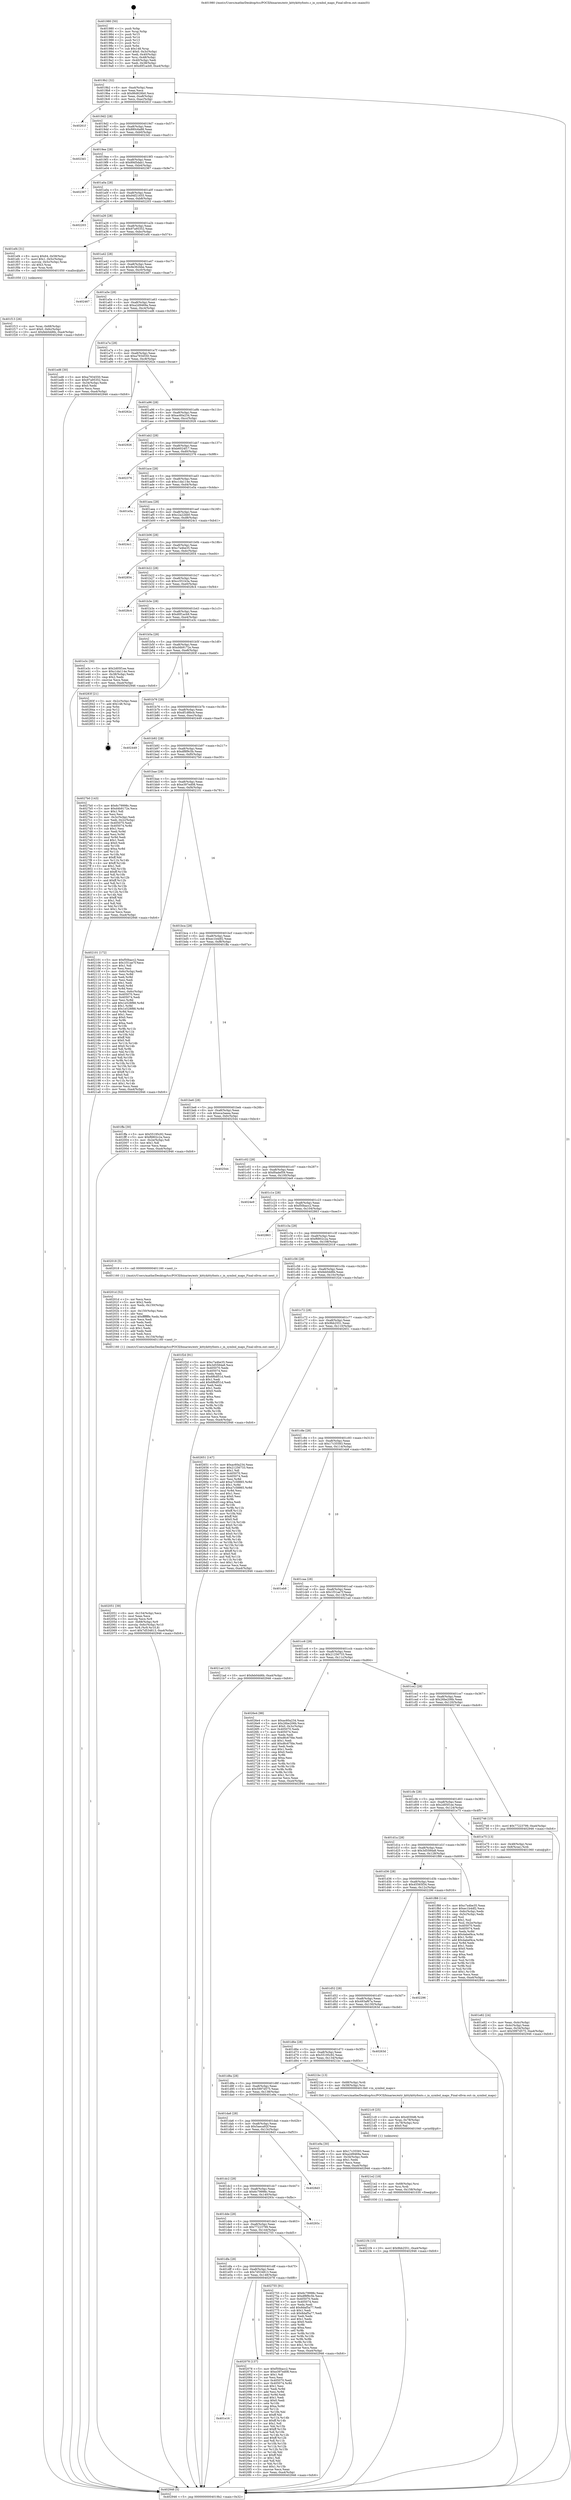 digraph "0x401980" {
  label = "0x401980 (/mnt/c/Users/mathe/Desktop/tcc/POCII/binaries/extr_kittykittyfonts.c_in_symbol_maps_Final-ollvm.out::main(0))"
  labelloc = "t"
  node[shape=record]

  Entry [label="",width=0.3,height=0.3,shape=circle,fillcolor=black,style=filled]
  "0x4019b2" [label="{
     0x4019b2 [32]\l
     | [instrs]\l
     &nbsp;&nbsp;0x4019b2 \<+6\>: mov -0xa4(%rbp),%eax\l
     &nbsp;&nbsp;0x4019b8 \<+2\>: mov %eax,%ecx\l
     &nbsp;&nbsp;0x4019ba \<+6\>: sub $0x86d626b0,%ecx\l
     &nbsp;&nbsp;0x4019c0 \<+6\>: mov %eax,-0xa8(%rbp)\l
     &nbsp;&nbsp;0x4019c6 \<+6\>: mov %ecx,-0xac(%rbp)\l
     &nbsp;&nbsp;0x4019cc \<+6\>: je 000000000040261f \<main+0xc9f\>\l
  }"]
  "0x40261f" [label="{
     0x40261f\l
  }", style=dashed]
  "0x4019d2" [label="{
     0x4019d2 [28]\l
     | [instrs]\l
     &nbsp;&nbsp;0x4019d2 \<+5\>: jmp 00000000004019d7 \<main+0x57\>\l
     &nbsp;&nbsp;0x4019d7 \<+6\>: mov -0xa8(%rbp),%eax\l
     &nbsp;&nbsp;0x4019dd \<+5\>: sub $0x880c6a88,%eax\l
     &nbsp;&nbsp;0x4019e2 \<+6\>: mov %eax,-0xb0(%rbp)\l
     &nbsp;&nbsp;0x4019e8 \<+6\>: je 00000000004023d1 \<main+0xa51\>\l
  }"]
  Exit [label="",width=0.3,height=0.3,shape=circle,fillcolor=black,style=filled,peripheries=2]
  "0x4023d1" [label="{
     0x4023d1\l
  }", style=dashed]
  "0x4019ee" [label="{
     0x4019ee [28]\l
     | [instrs]\l
     &nbsp;&nbsp;0x4019ee \<+5\>: jmp 00000000004019f3 \<main+0x73\>\l
     &nbsp;&nbsp;0x4019f3 \<+6\>: mov -0xa8(%rbp),%eax\l
     &nbsp;&nbsp;0x4019f9 \<+5\>: sub $0x89d5dab1,%eax\l
     &nbsp;&nbsp;0x4019fe \<+6\>: mov %eax,-0xb4(%rbp)\l
     &nbsp;&nbsp;0x401a04 \<+6\>: je 0000000000402367 \<main+0x9e7\>\l
  }"]
  "0x4021f4" [label="{
     0x4021f4 [15]\l
     | [instrs]\l
     &nbsp;&nbsp;0x4021f4 \<+10\>: movl $0x9bb2551,-0xa4(%rbp)\l
     &nbsp;&nbsp;0x4021fe \<+5\>: jmp 0000000000402946 \<main+0xfc6\>\l
  }"]
  "0x402367" [label="{
     0x402367\l
  }", style=dashed]
  "0x401a0a" [label="{
     0x401a0a [28]\l
     | [instrs]\l
     &nbsp;&nbsp;0x401a0a \<+5\>: jmp 0000000000401a0f \<main+0x8f\>\l
     &nbsp;&nbsp;0x401a0f \<+6\>: mov -0xa8(%rbp),%eax\l
     &nbsp;&nbsp;0x401a15 \<+5\>: sub $0x94f21655,%eax\l
     &nbsp;&nbsp;0x401a1a \<+6\>: mov %eax,-0xb8(%rbp)\l
     &nbsp;&nbsp;0x401a20 \<+6\>: je 0000000000402203 \<main+0x883\>\l
  }"]
  "0x4021e2" [label="{
     0x4021e2 [18]\l
     | [instrs]\l
     &nbsp;&nbsp;0x4021e2 \<+4\>: mov -0x68(%rbp),%rsi\l
     &nbsp;&nbsp;0x4021e6 \<+3\>: mov %rsi,%rdi\l
     &nbsp;&nbsp;0x4021e9 \<+6\>: mov %eax,-0x158(%rbp)\l
     &nbsp;&nbsp;0x4021ef \<+5\>: call 0000000000401030 \<free@plt\>\l
     | [calls]\l
     &nbsp;&nbsp;0x401030 \{1\} (unknown)\l
  }"]
  "0x402203" [label="{
     0x402203\l
  }", style=dashed]
  "0x401a26" [label="{
     0x401a26 [28]\l
     | [instrs]\l
     &nbsp;&nbsp;0x401a26 \<+5\>: jmp 0000000000401a2b \<main+0xab\>\l
     &nbsp;&nbsp;0x401a2b \<+6\>: mov -0xa8(%rbp),%eax\l
     &nbsp;&nbsp;0x401a31 \<+5\>: sub $0x97a95352,%eax\l
     &nbsp;&nbsp;0x401a36 \<+6\>: mov %eax,-0xbc(%rbp)\l
     &nbsp;&nbsp;0x401a3c \<+6\>: je 0000000000401ef4 \<main+0x574\>\l
  }"]
  "0x4021c9" [label="{
     0x4021c9 [25]\l
     | [instrs]\l
     &nbsp;&nbsp;0x4021c9 \<+10\>: movabs $0x4030d6,%rdi\l
     &nbsp;&nbsp;0x4021d3 \<+4\>: mov %rax,-0x78(%rbp)\l
     &nbsp;&nbsp;0x4021d7 \<+4\>: mov -0x78(%rbp),%rsi\l
     &nbsp;&nbsp;0x4021db \<+2\>: mov $0x0,%al\l
     &nbsp;&nbsp;0x4021dd \<+5\>: call 0000000000401040 \<printf@plt\>\l
     | [calls]\l
     &nbsp;&nbsp;0x401040 \{1\} (unknown)\l
  }"]
  "0x401ef4" [label="{
     0x401ef4 [31]\l
     | [instrs]\l
     &nbsp;&nbsp;0x401ef4 \<+8\>: movq $0x64,-0x58(%rbp)\l
     &nbsp;&nbsp;0x401efc \<+7\>: movl $0x1,-0x5c(%rbp)\l
     &nbsp;&nbsp;0x401f03 \<+4\>: movslq -0x5c(%rbp),%rax\l
     &nbsp;&nbsp;0x401f07 \<+4\>: shl $0x3,%rax\l
     &nbsp;&nbsp;0x401f0b \<+3\>: mov %rax,%rdi\l
     &nbsp;&nbsp;0x401f0e \<+5\>: call 0000000000401050 \<malloc@plt\>\l
     | [calls]\l
     &nbsp;&nbsp;0x401050 \{1\} (unknown)\l
  }"]
  "0x401a42" [label="{
     0x401a42 [28]\l
     | [instrs]\l
     &nbsp;&nbsp;0x401a42 \<+5\>: jmp 0000000000401a47 \<main+0xc7\>\l
     &nbsp;&nbsp;0x401a47 \<+6\>: mov -0xa8(%rbp),%eax\l
     &nbsp;&nbsp;0x401a4d \<+5\>: sub $0x9e362bbe,%eax\l
     &nbsp;&nbsp;0x401a52 \<+6\>: mov %eax,-0xc0(%rbp)\l
     &nbsp;&nbsp;0x401a58 \<+6\>: je 0000000000402467 \<main+0xae7\>\l
  }"]
  "0x401e16" [label="{
     0x401e16\l
  }", style=dashed]
  "0x402467" [label="{
     0x402467\l
  }", style=dashed]
  "0x401a5e" [label="{
     0x401a5e [28]\l
     | [instrs]\l
     &nbsp;&nbsp;0x401a5e \<+5\>: jmp 0000000000401a63 \<main+0xe3\>\l
     &nbsp;&nbsp;0x401a63 \<+6\>: mov -0xa8(%rbp),%eax\l
     &nbsp;&nbsp;0x401a69 \<+5\>: sub $0xa2d9469a,%eax\l
     &nbsp;&nbsp;0x401a6e \<+6\>: mov %eax,-0xc4(%rbp)\l
     &nbsp;&nbsp;0x401a74 \<+6\>: je 0000000000401ed6 \<main+0x556\>\l
  }"]
  "0x402078" [label="{
     0x402078 [137]\l
     | [instrs]\l
     &nbsp;&nbsp;0x402078 \<+5\>: mov $0xf50bacc2,%eax\l
     &nbsp;&nbsp;0x40207d \<+5\>: mov $0xe397ed08,%ecx\l
     &nbsp;&nbsp;0x402082 \<+2\>: mov $0x1,%dl\l
     &nbsp;&nbsp;0x402084 \<+2\>: xor %esi,%esi\l
     &nbsp;&nbsp;0x402086 \<+7\>: mov 0x405070,%edi\l
     &nbsp;&nbsp;0x40208d \<+8\>: mov 0x405074,%r8d\l
     &nbsp;&nbsp;0x402095 \<+3\>: sub $0x1,%esi\l
     &nbsp;&nbsp;0x402098 \<+3\>: mov %edi,%r9d\l
     &nbsp;&nbsp;0x40209b \<+3\>: add %esi,%r9d\l
     &nbsp;&nbsp;0x40209e \<+4\>: imul %r9d,%edi\l
     &nbsp;&nbsp;0x4020a2 \<+3\>: and $0x1,%edi\l
     &nbsp;&nbsp;0x4020a5 \<+3\>: cmp $0x0,%edi\l
     &nbsp;&nbsp;0x4020a8 \<+4\>: sete %r10b\l
     &nbsp;&nbsp;0x4020ac \<+4\>: cmp $0xa,%r8d\l
     &nbsp;&nbsp;0x4020b0 \<+4\>: setl %r11b\l
     &nbsp;&nbsp;0x4020b4 \<+3\>: mov %r10b,%bl\l
     &nbsp;&nbsp;0x4020b7 \<+3\>: xor $0xff,%bl\l
     &nbsp;&nbsp;0x4020ba \<+3\>: mov %r11b,%r14b\l
     &nbsp;&nbsp;0x4020bd \<+4\>: xor $0xff,%r14b\l
     &nbsp;&nbsp;0x4020c1 \<+3\>: xor $0x1,%dl\l
     &nbsp;&nbsp;0x4020c4 \<+3\>: mov %bl,%r15b\l
     &nbsp;&nbsp;0x4020c7 \<+4\>: and $0xff,%r15b\l
     &nbsp;&nbsp;0x4020cb \<+3\>: and %dl,%r10b\l
     &nbsp;&nbsp;0x4020ce \<+3\>: mov %r14b,%r12b\l
     &nbsp;&nbsp;0x4020d1 \<+4\>: and $0xff,%r12b\l
     &nbsp;&nbsp;0x4020d5 \<+3\>: and %dl,%r11b\l
     &nbsp;&nbsp;0x4020d8 \<+3\>: or %r10b,%r15b\l
     &nbsp;&nbsp;0x4020db \<+3\>: or %r11b,%r12b\l
     &nbsp;&nbsp;0x4020de \<+3\>: xor %r12b,%r15b\l
     &nbsp;&nbsp;0x4020e1 \<+3\>: or %r14b,%bl\l
     &nbsp;&nbsp;0x4020e4 \<+3\>: xor $0xff,%bl\l
     &nbsp;&nbsp;0x4020e7 \<+3\>: or $0x1,%dl\l
     &nbsp;&nbsp;0x4020ea \<+2\>: and %dl,%bl\l
     &nbsp;&nbsp;0x4020ec \<+3\>: or %bl,%r15b\l
     &nbsp;&nbsp;0x4020ef \<+4\>: test $0x1,%r15b\l
     &nbsp;&nbsp;0x4020f3 \<+3\>: cmovne %ecx,%eax\l
     &nbsp;&nbsp;0x4020f6 \<+6\>: mov %eax,-0xa4(%rbp)\l
     &nbsp;&nbsp;0x4020fc \<+5\>: jmp 0000000000402946 \<main+0xfc6\>\l
  }"]
  "0x401ed6" [label="{
     0x401ed6 [30]\l
     | [instrs]\l
     &nbsp;&nbsp;0x401ed6 \<+5\>: mov $0xa7934550,%eax\l
     &nbsp;&nbsp;0x401edb \<+5\>: mov $0x97a95352,%ecx\l
     &nbsp;&nbsp;0x401ee0 \<+3\>: mov -0x34(%rbp),%edx\l
     &nbsp;&nbsp;0x401ee3 \<+3\>: cmp $0x0,%edx\l
     &nbsp;&nbsp;0x401ee6 \<+3\>: cmove %ecx,%eax\l
     &nbsp;&nbsp;0x401ee9 \<+6\>: mov %eax,-0xa4(%rbp)\l
     &nbsp;&nbsp;0x401eef \<+5\>: jmp 0000000000402946 \<main+0xfc6\>\l
  }"]
  "0x401a7a" [label="{
     0x401a7a [28]\l
     | [instrs]\l
     &nbsp;&nbsp;0x401a7a \<+5\>: jmp 0000000000401a7f \<main+0xff\>\l
     &nbsp;&nbsp;0x401a7f \<+6\>: mov -0xa8(%rbp),%eax\l
     &nbsp;&nbsp;0x401a85 \<+5\>: sub $0xa7934550,%eax\l
     &nbsp;&nbsp;0x401a8a \<+6\>: mov %eax,-0xc8(%rbp)\l
     &nbsp;&nbsp;0x401a90 \<+6\>: je 000000000040262e \<main+0xcae\>\l
  }"]
  "0x401dfa" [label="{
     0x401dfa [28]\l
     | [instrs]\l
     &nbsp;&nbsp;0x401dfa \<+5\>: jmp 0000000000401dff \<main+0x47f\>\l
     &nbsp;&nbsp;0x401dff \<+6\>: mov -0xa8(%rbp),%eax\l
     &nbsp;&nbsp;0x401e05 \<+5\>: sub $0x7d534813,%eax\l
     &nbsp;&nbsp;0x401e0a \<+6\>: mov %eax,-0x148(%rbp)\l
     &nbsp;&nbsp;0x401e10 \<+6\>: je 0000000000402078 \<main+0x6f8\>\l
  }"]
  "0x40262e" [label="{
     0x40262e\l
  }", style=dashed]
  "0x401a96" [label="{
     0x401a96 [28]\l
     | [instrs]\l
     &nbsp;&nbsp;0x401a96 \<+5\>: jmp 0000000000401a9b \<main+0x11b\>\l
     &nbsp;&nbsp;0x401a9b \<+6\>: mov -0xa8(%rbp),%eax\l
     &nbsp;&nbsp;0x401aa1 \<+5\>: sub $0xac60a234,%eax\l
     &nbsp;&nbsp;0x401aa6 \<+6\>: mov %eax,-0xcc(%rbp)\l
     &nbsp;&nbsp;0x401aac \<+6\>: je 0000000000402926 \<main+0xfa6\>\l
  }"]
  "0x402755" [label="{
     0x402755 [91]\l
     | [instrs]\l
     &nbsp;&nbsp;0x402755 \<+5\>: mov $0x6c79998c,%eax\l
     &nbsp;&nbsp;0x40275a \<+5\>: mov $0xdf8f9c5b,%ecx\l
     &nbsp;&nbsp;0x40275f \<+7\>: mov 0x405070,%edx\l
     &nbsp;&nbsp;0x402766 \<+7\>: mov 0x405074,%esi\l
     &nbsp;&nbsp;0x40276d \<+2\>: mov %edx,%edi\l
     &nbsp;&nbsp;0x40276f \<+6\>: add $0x8daf5a77,%edi\l
     &nbsp;&nbsp;0x402775 \<+3\>: sub $0x1,%edi\l
     &nbsp;&nbsp;0x402778 \<+6\>: sub $0x8daf5a77,%edi\l
     &nbsp;&nbsp;0x40277e \<+3\>: imul %edi,%edx\l
     &nbsp;&nbsp;0x402781 \<+3\>: and $0x1,%edx\l
     &nbsp;&nbsp;0x402784 \<+3\>: cmp $0x0,%edx\l
     &nbsp;&nbsp;0x402787 \<+4\>: sete %r8b\l
     &nbsp;&nbsp;0x40278b \<+3\>: cmp $0xa,%esi\l
     &nbsp;&nbsp;0x40278e \<+4\>: setl %r9b\l
     &nbsp;&nbsp;0x402792 \<+3\>: mov %r8b,%r10b\l
     &nbsp;&nbsp;0x402795 \<+3\>: and %r9b,%r10b\l
     &nbsp;&nbsp;0x402798 \<+3\>: xor %r9b,%r8b\l
     &nbsp;&nbsp;0x40279b \<+3\>: or %r8b,%r10b\l
     &nbsp;&nbsp;0x40279e \<+4\>: test $0x1,%r10b\l
     &nbsp;&nbsp;0x4027a2 \<+3\>: cmovne %ecx,%eax\l
     &nbsp;&nbsp;0x4027a5 \<+6\>: mov %eax,-0xa4(%rbp)\l
     &nbsp;&nbsp;0x4027ab \<+5\>: jmp 0000000000402946 \<main+0xfc6\>\l
  }"]
  "0x402926" [label="{
     0x402926\l
  }", style=dashed]
  "0x401ab2" [label="{
     0x401ab2 [28]\l
     | [instrs]\l
     &nbsp;&nbsp;0x401ab2 \<+5\>: jmp 0000000000401ab7 \<main+0x137\>\l
     &nbsp;&nbsp;0x401ab7 \<+6\>: mov -0xa8(%rbp),%eax\l
     &nbsp;&nbsp;0x401abd \<+5\>: sub $0xb6024f17,%eax\l
     &nbsp;&nbsp;0x401ac2 \<+6\>: mov %eax,-0xd0(%rbp)\l
     &nbsp;&nbsp;0x401ac8 \<+6\>: je 0000000000402376 \<main+0x9f6\>\l
  }"]
  "0x401dde" [label="{
     0x401dde [28]\l
     | [instrs]\l
     &nbsp;&nbsp;0x401dde \<+5\>: jmp 0000000000401de3 \<main+0x463\>\l
     &nbsp;&nbsp;0x401de3 \<+6\>: mov -0xa8(%rbp),%eax\l
     &nbsp;&nbsp;0x401de9 \<+5\>: sub $0x77223799,%eax\l
     &nbsp;&nbsp;0x401dee \<+6\>: mov %eax,-0x144(%rbp)\l
     &nbsp;&nbsp;0x401df4 \<+6\>: je 0000000000402755 \<main+0xdd5\>\l
  }"]
  "0x402376" [label="{
     0x402376\l
  }", style=dashed]
  "0x401ace" [label="{
     0x401ace [28]\l
     | [instrs]\l
     &nbsp;&nbsp;0x401ace \<+5\>: jmp 0000000000401ad3 \<main+0x153\>\l
     &nbsp;&nbsp;0x401ad3 \<+6\>: mov -0xa8(%rbp),%eax\l
     &nbsp;&nbsp;0x401ad9 \<+5\>: sub $0xc1da114e,%eax\l
     &nbsp;&nbsp;0x401ade \<+6\>: mov %eax,-0xd4(%rbp)\l
     &nbsp;&nbsp;0x401ae4 \<+6\>: je 0000000000401e5a \<main+0x4da\>\l
  }"]
  "0x40293c" [label="{
     0x40293c\l
  }", style=dashed]
  "0x401e5a" [label="{
     0x401e5a\l
  }", style=dashed]
  "0x401aea" [label="{
     0x401aea [28]\l
     | [instrs]\l
     &nbsp;&nbsp;0x401aea \<+5\>: jmp 0000000000401aef \<main+0x16f\>\l
     &nbsp;&nbsp;0x401aef \<+6\>: mov -0xa8(%rbp),%eax\l
     &nbsp;&nbsp;0x401af5 \<+5\>: sub $0xc2a22bb0,%eax\l
     &nbsp;&nbsp;0x401afa \<+6\>: mov %eax,-0xd8(%rbp)\l
     &nbsp;&nbsp;0x401b00 \<+6\>: je 00000000004024c1 \<main+0xb41\>\l
  }"]
  "0x401dc2" [label="{
     0x401dc2 [28]\l
     | [instrs]\l
     &nbsp;&nbsp;0x401dc2 \<+5\>: jmp 0000000000401dc7 \<main+0x447\>\l
     &nbsp;&nbsp;0x401dc7 \<+6\>: mov -0xa8(%rbp),%eax\l
     &nbsp;&nbsp;0x401dcd \<+5\>: sub $0x6c79998c,%eax\l
     &nbsp;&nbsp;0x401dd2 \<+6\>: mov %eax,-0x140(%rbp)\l
     &nbsp;&nbsp;0x401dd8 \<+6\>: je 000000000040293c \<main+0xfbc\>\l
  }"]
  "0x4024c1" [label="{
     0x4024c1\l
  }", style=dashed]
  "0x401b06" [label="{
     0x401b06 [28]\l
     | [instrs]\l
     &nbsp;&nbsp;0x401b06 \<+5\>: jmp 0000000000401b0b \<main+0x18b\>\l
     &nbsp;&nbsp;0x401b0b \<+6\>: mov -0xa8(%rbp),%eax\l
     &nbsp;&nbsp;0x401b11 \<+5\>: sub $0xc7a4be35,%eax\l
     &nbsp;&nbsp;0x401b16 \<+6\>: mov %eax,-0xdc(%rbp)\l
     &nbsp;&nbsp;0x401b1c \<+6\>: je 0000000000402854 \<main+0xed4\>\l
  }"]
  "0x4028d3" [label="{
     0x4028d3\l
  }", style=dashed]
  "0x402854" [label="{
     0x402854\l
  }", style=dashed]
  "0x401b22" [label="{
     0x401b22 [28]\l
     | [instrs]\l
     &nbsp;&nbsp;0x401b22 \<+5\>: jmp 0000000000401b27 \<main+0x1a7\>\l
     &nbsp;&nbsp;0x401b27 \<+6\>: mov -0xa8(%rbp),%eax\l
     &nbsp;&nbsp;0x401b2d \<+5\>: sub $0xcc551b3a,%eax\l
     &nbsp;&nbsp;0x401b32 \<+6\>: mov %eax,-0xe0(%rbp)\l
     &nbsp;&nbsp;0x401b38 \<+6\>: je 00000000004028c4 \<main+0xf44\>\l
  }"]
  "0x402051" [label="{
     0x402051 [39]\l
     | [instrs]\l
     &nbsp;&nbsp;0x402051 \<+6\>: mov -0x154(%rbp),%ecx\l
     &nbsp;&nbsp;0x402057 \<+3\>: imul %eax,%ecx\l
     &nbsp;&nbsp;0x40205a \<+3\>: movslq %ecx,%r8\l
     &nbsp;&nbsp;0x40205d \<+4\>: mov -0x68(%rbp),%r9\l
     &nbsp;&nbsp;0x402061 \<+4\>: movslq -0x6c(%rbp),%r10\l
     &nbsp;&nbsp;0x402065 \<+4\>: mov %r8,(%r9,%r10,8)\l
     &nbsp;&nbsp;0x402069 \<+10\>: movl $0x7d534813,-0xa4(%rbp)\l
     &nbsp;&nbsp;0x402073 \<+5\>: jmp 0000000000402946 \<main+0xfc6\>\l
  }"]
  "0x4028c4" [label="{
     0x4028c4\l
  }", style=dashed]
  "0x401b3e" [label="{
     0x401b3e [28]\l
     | [instrs]\l
     &nbsp;&nbsp;0x401b3e \<+5\>: jmp 0000000000401b43 \<main+0x1c3\>\l
     &nbsp;&nbsp;0x401b43 \<+6\>: mov -0xa8(%rbp),%eax\l
     &nbsp;&nbsp;0x401b49 \<+5\>: sub $0xd0f1acb9,%eax\l
     &nbsp;&nbsp;0x401b4e \<+6\>: mov %eax,-0xe4(%rbp)\l
     &nbsp;&nbsp;0x401b54 \<+6\>: je 0000000000401e3c \<main+0x4bc\>\l
  }"]
  "0x40201d" [label="{
     0x40201d [52]\l
     | [instrs]\l
     &nbsp;&nbsp;0x40201d \<+2\>: xor %ecx,%ecx\l
     &nbsp;&nbsp;0x40201f \<+5\>: mov $0x2,%edx\l
     &nbsp;&nbsp;0x402024 \<+6\>: mov %edx,-0x150(%rbp)\l
     &nbsp;&nbsp;0x40202a \<+1\>: cltd\l
     &nbsp;&nbsp;0x40202b \<+6\>: mov -0x150(%rbp),%esi\l
     &nbsp;&nbsp;0x402031 \<+2\>: idiv %esi\l
     &nbsp;&nbsp;0x402033 \<+6\>: imul $0xfffffffe,%edx,%edx\l
     &nbsp;&nbsp;0x402039 \<+2\>: mov %ecx,%edi\l
     &nbsp;&nbsp;0x40203b \<+2\>: sub %edx,%edi\l
     &nbsp;&nbsp;0x40203d \<+2\>: mov %ecx,%edx\l
     &nbsp;&nbsp;0x40203f \<+3\>: sub $0x1,%edx\l
     &nbsp;&nbsp;0x402042 \<+2\>: add %edx,%edi\l
     &nbsp;&nbsp;0x402044 \<+2\>: sub %edi,%ecx\l
     &nbsp;&nbsp;0x402046 \<+6\>: mov %ecx,-0x154(%rbp)\l
     &nbsp;&nbsp;0x40204c \<+5\>: call 0000000000401160 \<next_i\>\l
     | [calls]\l
     &nbsp;&nbsp;0x401160 \{1\} (/mnt/c/Users/mathe/Desktop/tcc/POCII/binaries/extr_kittykittyfonts.c_in_symbol_maps_Final-ollvm.out::next_i)\l
  }"]
  "0x401e3c" [label="{
     0x401e3c [30]\l
     | [instrs]\l
     &nbsp;&nbsp;0x401e3c \<+5\>: mov $0x2d05f1ee,%eax\l
     &nbsp;&nbsp;0x401e41 \<+5\>: mov $0xc1da114e,%ecx\l
     &nbsp;&nbsp;0x401e46 \<+3\>: mov -0x38(%rbp),%edx\l
     &nbsp;&nbsp;0x401e49 \<+3\>: cmp $0x2,%edx\l
     &nbsp;&nbsp;0x401e4c \<+3\>: cmovne %ecx,%eax\l
     &nbsp;&nbsp;0x401e4f \<+6\>: mov %eax,-0xa4(%rbp)\l
     &nbsp;&nbsp;0x401e55 \<+5\>: jmp 0000000000402946 \<main+0xfc6\>\l
  }"]
  "0x401b5a" [label="{
     0x401b5a [28]\l
     | [instrs]\l
     &nbsp;&nbsp;0x401b5a \<+5\>: jmp 0000000000401b5f \<main+0x1df\>\l
     &nbsp;&nbsp;0x401b5f \<+6\>: mov -0xa8(%rbp),%eax\l
     &nbsp;&nbsp;0x401b65 \<+5\>: sub $0xd4b9172e,%eax\l
     &nbsp;&nbsp;0x401b6a \<+6\>: mov %eax,-0xe8(%rbp)\l
     &nbsp;&nbsp;0x401b70 \<+6\>: je 000000000040283f \<main+0xebf\>\l
  }"]
  "0x402946" [label="{
     0x402946 [5]\l
     | [instrs]\l
     &nbsp;&nbsp;0x402946 \<+5\>: jmp 00000000004019b2 \<main+0x32\>\l
  }"]
  "0x401980" [label="{
     0x401980 [50]\l
     | [instrs]\l
     &nbsp;&nbsp;0x401980 \<+1\>: push %rbp\l
     &nbsp;&nbsp;0x401981 \<+3\>: mov %rsp,%rbp\l
     &nbsp;&nbsp;0x401984 \<+2\>: push %r15\l
     &nbsp;&nbsp;0x401986 \<+2\>: push %r14\l
     &nbsp;&nbsp;0x401988 \<+2\>: push %r13\l
     &nbsp;&nbsp;0x40198a \<+2\>: push %r12\l
     &nbsp;&nbsp;0x40198c \<+1\>: push %rbx\l
     &nbsp;&nbsp;0x40198d \<+7\>: sub $0x148,%rsp\l
     &nbsp;&nbsp;0x401994 \<+7\>: movl $0x0,-0x3c(%rbp)\l
     &nbsp;&nbsp;0x40199b \<+3\>: mov %edi,-0x40(%rbp)\l
     &nbsp;&nbsp;0x40199e \<+4\>: mov %rsi,-0x48(%rbp)\l
     &nbsp;&nbsp;0x4019a2 \<+3\>: mov -0x40(%rbp),%edi\l
     &nbsp;&nbsp;0x4019a5 \<+3\>: mov %edi,-0x38(%rbp)\l
     &nbsp;&nbsp;0x4019a8 \<+10\>: movl $0xd0f1acb9,-0xa4(%rbp)\l
  }"]
  "0x401f13" [label="{
     0x401f13 [26]\l
     | [instrs]\l
     &nbsp;&nbsp;0x401f13 \<+4\>: mov %rax,-0x68(%rbp)\l
     &nbsp;&nbsp;0x401f17 \<+7\>: movl $0x0,-0x6c(%rbp)\l
     &nbsp;&nbsp;0x401f1e \<+10\>: movl $0xfeb0dd6b,-0xa4(%rbp)\l
     &nbsp;&nbsp;0x401f28 \<+5\>: jmp 0000000000402946 \<main+0xfc6\>\l
  }"]
  "0x40283f" [label="{
     0x40283f [21]\l
     | [instrs]\l
     &nbsp;&nbsp;0x40283f \<+3\>: mov -0x2c(%rbp),%eax\l
     &nbsp;&nbsp;0x402842 \<+7\>: add $0x148,%rsp\l
     &nbsp;&nbsp;0x402849 \<+1\>: pop %rbx\l
     &nbsp;&nbsp;0x40284a \<+2\>: pop %r12\l
     &nbsp;&nbsp;0x40284c \<+2\>: pop %r13\l
     &nbsp;&nbsp;0x40284e \<+2\>: pop %r14\l
     &nbsp;&nbsp;0x402850 \<+2\>: pop %r15\l
     &nbsp;&nbsp;0x402852 \<+1\>: pop %rbp\l
     &nbsp;&nbsp;0x402853 \<+1\>: ret\l
  }"]
  "0x401b76" [label="{
     0x401b76 [28]\l
     | [instrs]\l
     &nbsp;&nbsp;0x401b76 \<+5\>: jmp 0000000000401b7b \<main+0x1fb\>\l
     &nbsp;&nbsp;0x401b7b \<+6\>: mov -0xa8(%rbp),%eax\l
     &nbsp;&nbsp;0x401b81 \<+5\>: sub $0xdf1d8bcb,%eax\l
     &nbsp;&nbsp;0x401b86 \<+6\>: mov %eax,-0xec(%rbp)\l
     &nbsp;&nbsp;0x401b8c \<+6\>: je 0000000000402449 \<main+0xac9\>\l
  }"]
  "0x401da6" [label="{
     0x401da6 [28]\l
     | [instrs]\l
     &nbsp;&nbsp;0x401da6 \<+5\>: jmp 0000000000401dab \<main+0x42b\>\l
     &nbsp;&nbsp;0x401dab \<+6\>: mov -0xa8(%rbp),%eax\l
     &nbsp;&nbsp;0x401db1 \<+5\>: sub $0x5aeca92f,%eax\l
     &nbsp;&nbsp;0x401db6 \<+6\>: mov %eax,-0x13c(%rbp)\l
     &nbsp;&nbsp;0x401dbc \<+6\>: je 00000000004028d3 \<main+0xf53\>\l
  }"]
  "0x402449" [label="{
     0x402449\l
  }", style=dashed]
  "0x401b92" [label="{
     0x401b92 [28]\l
     | [instrs]\l
     &nbsp;&nbsp;0x401b92 \<+5\>: jmp 0000000000401b97 \<main+0x217\>\l
     &nbsp;&nbsp;0x401b97 \<+6\>: mov -0xa8(%rbp),%eax\l
     &nbsp;&nbsp;0x401b9d \<+5\>: sub $0xdf8f9c5b,%eax\l
     &nbsp;&nbsp;0x401ba2 \<+6\>: mov %eax,-0xf0(%rbp)\l
     &nbsp;&nbsp;0x401ba8 \<+6\>: je 00000000004027b0 \<main+0xe30\>\l
  }"]
  "0x401e9a" [label="{
     0x401e9a [30]\l
     | [instrs]\l
     &nbsp;&nbsp;0x401e9a \<+5\>: mov $0x17c35583,%eax\l
     &nbsp;&nbsp;0x401e9f \<+5\>: mov $0xa2d9469a,%ecx\l
     &nbsp;&nbsp;0x401ea4 \<+3\>: mov -0x34(%rbp),%edx\l
     &nbsp;&nbsp;0x401ea7 \<+3\>: cmp $0x1,%edx\l
     &nbsp;&nbsp;0x401eaa \<+3\>: cmovl %ecx,%eax\l
     &nbsp;&nbsp;0x401ead \<+6\>: mov %eax,-0xa4(%rbp)\l
     &nbsp;&nbsp;0x401eb3 \<+5\>: jmp 0000000000402946 \<main+0xfc6\>\l
  }"]
  "0x4027b0" [label="{
     0x4027b0 [143]\l
     | [instrs]\l
     &nbsp;&nbsp;0x4027b0 \<+5\>: mov $0x6c79998c,%eax\l
     &nbsp;&nbsp;0x4027b5 \<+5\>: mov $0xd4b9172e,%ecx\l
     &nbsp;&nbsp;0x4027ba \<+2\>: mov $0x1,%dl\l
     &nbsp;&nbsp;0x4027bc \<+2\>: xor %esi,%esi\l
     &nbsp;&nbsp;0x4027be \<+3\>: mov -0x3c(%rbp),%edi\l
     &nbsp;&nbsp;0x4027c1 \<+3\>: mov %edi,-0x2c(%rbp)\l
     &nbsp;&nbsp;0x4027c4 \<+7\>: mov 0x405070,%edi\l
     &nbsp;&nbsp;0x4027cb \<+8\>: mov 0x405074,%r8d\l
     &nbsp;&nbsp;0x4027d3 \<+3\>: sub $0x1,%esi\l
     &nbsp;&nbsp;0x4027d6 \<+3\>: mov %edi,%r9d\l
     &nbsp;&nbsp;0x4027d9 \<+3\>: add %esi,%r9d\l
     &nbsp;&nbsp;0x4027dc \<+4\>: imul %r9d,%edi\l
     &nbsp;&nbsp;0x4027e0 \<+3\>: and $0x1,%edi\l
     &nbsp;&nbsp;0x4027e3 \<+3\>: cmp $0x0,%edi\l
     &nbsp;&nbsp;0x4027e6 \<+4\>: sete %r10b\l
     &nbsp;&nbsp;0x4027ea \<+4\>: cmp $0xa,%r8d\l
     &nbsp;&nbsp;0x4027ee \<+4\>: setl %r11b\l
     &nbsp;&nbsp;0x4027f2 \<+3\>: mov %r10b,%bl\l
     &nbsp;&nbsp;0x4027f5 \<+3\>: xor $0xff,%bl\l
     &nbsp;&nbsp;0x4027f8 \<+3\>: mov %r11b,%r14b\l
     &nbsp;&nbsp;0x4027fb \<+4\>: xor $0xff,%r14b\l
     &nbsp;&nbsp;0x4027ff \<+3\>: xor $0x1,%dl\l
     &nbsp;&nbsp;0x402802 \<+3\>: mov %bl,%r15b\l
     &nbsp;&nbsp;0x402805 \<+4\>: and $0xff,%r15b\l
     &nbsp;&nbsp;0x402809 \<+3\>: and %dl,%r10b\l
     &nbsp;&nbsp;0x40280c \<+3\>: mov %r14b,%r12b\l
     &nbsp;&nbsp;0x40280f \<+4\>: and $0xff,%r12b\l
     &nbsp;&nbsp;0x402813 \<+3\>: and %dl,%r11b\l
     &nbsp;&nbsp;0x402816 \<+3\>: or %r10b,%r15b\l
     &nbsp;&nbsp;0x402819 \<+3\>: or %r11b,%r12b\l
     &nbsp;&nbsp;0x40281c \<+3\>: xor %r12b,%r15b\l
     &nbsp;&nbsp;0x40281f \<+3\>: or %r14b,%bl\l
     &nbsp;&nbsp;0x402822 \<+3\>: xor $0xff,%bl\l
     &nbsp;&nbsp;0x402825 \<+3\>: or $0x1,%dl\l
     &nbsp;&nbsp;0x402828 \<+2\>: and %dl,%bl\l
     &nbsp;&nbsp;0x40282a \<+3\>: or %bl,%r15b\l
     &nbsp;&nbsp;0x40282d \<+4\>: test $0x1,%r15b\l
     &nbsp;&nbsp;0x402831 \<+3\>: cmovne %ecx,%eax\l
     &nbsp;&nbsp;0x402834 \<+6\>: mov %eax,-0xa4(%rbp)\l
     &nbsp;&nbsp;0x40283a \<+5\>: jmp 0000000000402946 \<main+0xfc6\>\l
  }"]
  "0x401bae" [label="{
     0x401bae [28]\l
     | [instrs]\l
     &nbsp;&nbsp;0x401bae \<+5\>: jmp 0000000000401bb3 \<main+0x233\>\l
     &nbsp;&nbsp;0x401bb3 \<+6\>: mov -0xa8(%rbp),%eax\l
     &nbsp;&nbsp;0x401bb9 \<+5\>: sub $0xe397ed08,%eax\l
     &nbsp;&nbsp;0x401bbe \<+6\>: mov %eax,-0xf4(%rbp)\l
     &nbsp;&nbsp;0x401bc4 \<+6\>: je 0000000000402101 \<main+0x781\>\l
  }"]
  "0x401d8a" [label="{
     0x401d8a [28]\l
     | [instrs]\l
     &nbsp;&nbsp;0x401d8a \<+5\>: jmp 0000000000401d8f \<main+0x40f\>\l
     &nbsp;&nbsp;0x401d8f \<+6\>: mov -0xa8(%rbp),%eax\l
     &nbsp;&nbsp;0x401d95 \<+5\>: sub $0x5997d575,%eax\l
     &nbsp;&nbsp;0x401d9a \<+6\>: mov %eax,-0x138(%rbp)\l
     &nbsp;&nbsp;0x401da0 \<+6\>: je 0000000000401e9a \<main+0x51a\>\l
  }"]
  "0x402101" [label="{
     0x402101 [172]\l
     | [instrs]\l
     &nbsp;&nbsp;0x402101 \<+5\>: mov $0xf50bacc2,%eax\l
     &nbsp;&nbsp;0x402106 \<+5\>: mov $0x1f31ae7f,%ecx\l
     &nbsp;&nbsp;0x40210b \<+2\>: mov $0x1,%dl\l
     &nbsp;&nbsp;0x40210d \<+2\>: xor %esi,%esi\l
     &nbsp;&nbsp;0x40210f \<+3\>: mov -0x6c(%rbp),%edi\l
     &nbsp;&nbsp;0x402112 \<+3\>: mov %esi,%r8d\l
     &nbsp;&nbsp;0x402115 \<+3\>: sub %edi,%r8d\l
     &nbsp;&nbsp;0x402118 \<+2\>: mov %esi,%edi\l
     &nbsp;&nbsp;0x40211a \<+3\>: sub $0x1,%edi\l
     &nbsp;&nbsp;0x40211d \<+3\>: add %edi,%r8d\l
     &nbsp;&nbsp;0x402120 \<+3\>: sub %r8d,%esi\l
     &nbsp;&nbsp;0x402123 \<+3\>: mov %esi,-0x6c(%rbp)\l
     &nbsp;&nbsp;0x402126 \<+7\>: mov 0x405070,%esi\l
     &nbsp;&nbsp;0x40212d \<+7\>: mov 0x405074,%edi\l
     &nbsp;&nbsp;0x402134 \<+3\>: mov %esi,%r8d\l
     &nbsp;&nbsp;0x402137 \<+7\>: add $0x1e528f88,%r8d\l
     &nbsp;&nbsp;0x40213e \<+4\>: sub $0x1,%r8d\l
     &nbsp;&nbsp;0x402142 \<+7\>: sub $0x1e528f88,%r8d\l
     &nbsp;&nbsp;0x402149 \<+4\>: imul %r8d,%esi\l
     &nbsp;&nbsp;0x40214d \<+3\>: and $0x1,%esi\l
     &nbsp;&nbsp;0x402150 \<+3\>: cmp $0x0,%esi\l
     &nbsp;&nbsp;0x402153 \<+4\>: sete %r9b\l
     &nbsp;&nbsp;0x402157 \<+3\>: cmp $0xa,%edi\l
     &nbsp;&nbsp;0x40215a \<+4\>: setl %r10b\l
     &nbsp;&nbsp;0x40215e \<+3\>: mov %r9b,%r11b\l
     &nbsp;&nbsp;0x402161 \<+4\>: xor $0xff,%r11b\l
     &nbsp;&nbsp;0x402165 \<+3\>: mov %r10b,%bl\l
     &nbsp;&nbsp;0x402168 \<+3\>: xor $0xff,%bl\l
     &nbsp;&nbsp;0x40216b \<+3\>: xor $0x0,%dl\l
     &nbsp;&nbsp;0x40216e \<+3\>: mov %r11b,%r14b\l
     &nbsp;&nbsp;0x402171 \<+4\>: and $0x0,%r14b\l
     &nbsp;&nbsp;0x402175 \<+3\>: and %dl,%r9b\l
     &nbsp;&nbsp;0x402178 \<+3\>: mov %bl,%r15b\l
     &nbsp;&nbsp;0x40217b \<+4\>: and $0x0,%r15b\l
     &nbsp;&nbsp;0x40217f \<+3\>: and %dl,%r10b\l
     &nbsp;&nbsp;0x402182 \<+3\>: or %r9b,%r14b\l
     &nbsp;&nbsp;0x402185 \<+3\>: or %r10b,%r15b\l
     &nbsp;&nbsp;0x402188 \<+3\>: xor %r15b,%r14b\l
     &nbsp;&nbsp;0x40218b \<+3\>: or %bl,%r11b\l
     &nbsp;&nbsp;0x40218e \<+4\>: xor $0xff,%r11b\l
     &nbsp;&nbsp;0x402192 \<+3\>: or $0x0,%dl\l
     &nbsp;&nbsp;0x402195 \<+3\>: and %dl,%r11b\l
     &nbsp;&nbsp;0x402198 \<+3\>: or %r11b,%r14b\l
     &nbsp;&nbsp;0x40219b \<+4\>: test $0x1,%r14b\l
     &nbsp;&nbsp;0x40219f \<+3\>: cmovne %ecx,%eax\l
     &nbsp;&nbsp;0x4021a2 \<+6\>: mov %eax,-0xa4(%rbp)\l
     &nbsp;&nbsp;0x4021a8 \<+5\>: jmp 0000000000402946 \<main+0xfc6\>\l
  }"]
  "0x401bca" [label="{
     0x401bca [28]\l
     | [instrs]\l
     &nbsp;&nbsp;0x401bca \<+5\>: jmp 0000000000401bcf \<main+0x24f\>\l
     &nbsp;&nbsp;0x401bcf \<+6\>: mov -0xa8(%rbp),%eax\l
     &nbsp;&nbsp;0x401bd5 \<+5\>: sub $0xec1b4df2,%eax\l
     &nbsp;&nbsp;0x401bda \<+6\>: mov %eax,-0xf8(%rbp)\l
     &nbsp;&nbsp;0x401be0 \<+6\>: je 0000000000401ffa \<main+0x67a\>\l
  }"]
  "0x4021bc" [label="{
     0x4021bc [13]\l
     | [instrs]\l
     &nbsp;&nbsp;0x4021bc \<+4\>: mov -0x68(%rbp),%rdi\l
     &nbsp;&nbsp;0x4021c0 \<+4\>: mov -0x58(%rbp),%rsi\l
     &nbsp;&nbsp;0x4021c4 \<+5\>: call 00000000004013b0 \<in_symbol_maps\>\l
     | [calls]\l
     &nbsp;&nbsp;0x4013b0 \{1\} (/mnt/c/Users/mathe/Desktop/tcc/POCII/binaries/extr_kittykittyfonts.c_in_symbol_maps_Final-ollvm.out::in_symbol_maps)\l
  }"]
  "0x401ffa" [label="{
     0x401ffa [30]\l
     | [instrs]\l
     &nbsp;&nbsp;0x401ffa \<+5\>: mov $0x55195c92,%eax\l
     &nbsp;&nbsp;0x401fff \<+5\>: mov $0xf6802c2a,%ecx\l
     &nbsp;&nbsp;0x402004 \<+3\>: mov -0x2e(%rbp),%dl\l
     &nbsp;&nbsp;0x402007 \<+3\>: test $0x1,%dl\l
     &nbsp;&nbsp;0x40200a \<+3\>: cmovne %ecx,%eax\l
     &nbsp;&nbsp;0x40200d \<+6\>: mov %eax,-0xa4(%rbp)\l
     &nbsp;&nbsp;0x402013 \<+5\>: jmp 0000000000402946 \<main+0xfc6\>\l
  }"]
  "0x401be6" [label="{
     0x401be6 [28]\l
     | [instrs]\l
     &nbsp;&nbsp;0x401be6 \<+5\>: jmp 0000000000401beb \<main+0x26b\>\l
     &nbsp;&nbsp;0x401beb \<+6\>: mov -0xa8(%rbp),%eax\l
     &nbsp;&nbsp;0x401bf1 \<+5\>: sub $0xeca3aeea,%eax\l
     &nbsp;&nbsp;0x401bf6 \<+6\>: mov %eax,-0xfc(%rbp)\l
     &nbsp;&nbsp;0x401bfc \<+6\>: je 0000000000402544 \<main+0xbc4\>\l
  }"]
  "0x401d6e" [label="{
     0x401d6e [28]\l
     | [instrs]\l
     &nbsp;&nbsp;0x401d6e \<+5\>: jmp 0000000000401d73 \<main+0x3f3\>\l
     &nbsp;&nbsp;0x401d73 \<+6\>: mov -0xa8(%rbp),%eax\l
     &nbsp;&nbsp;0x401d79 \<+5\>: sub $0x55195c92,%eax\l
     &nbsp;&nbsp;0x401d7e \<+6\>: mov %eax,-0x134(%rbp)\l
     &nbsp;&nbsp;0x401d84 \<+6\>: je 00000000004021bc \<main+0x83c\>\l
  }"]
  "0x402544" [label="{
     0x402544\l
  }", style=dashed]
  "0x401c02" [label="{
     0x401c02 [28]\l
     | [instrs]\l
     &nbsp;&nbsp;0x401c02 \<+5\>: jmp 0000000000401c07 \<main+0x287\>\l
     &nbsp;&nbsp;0x401c07 \<+6\>: mov -0xa8(%rbp),%eax\l
     &nbsp;&nbsp;0x401c0d \<+5\>: sub $0xf0adef59,%eax\l
     &nbsp;&nbsp;0x401c12 \<+6\>: mov %eax,-0x100(%rbp)\l
     &nbsp;&nbsp;0x401c18 \<+6\>: je 00000000004024e9 \<main+0xb69\>\l
  }"]
  "0x40263d" [label="{
     0x40263d\l
  }", style=dashed]
  "0x4024e9" [label="{
     0x4024e9\l
  }", style=dashed]
  "0x401c1e" [label="{
     0x401c1e [28]\l
     | [instrs]\l
     &nbsp;&nbsp;0x401c1e \<+5\>: jmp 0000000000401c23 \<main+0x2a3\>\l
     &nbsp;&nbsp;0x401c23 \<+6\>: mov -0xa8(%rbp),%eax\l
     &nbsp;&nbsp;0x401c29 \<+5\>: sub $0xf50bacc2,%eax\l
     &nbsp;&nbsp;0x401c2e \<+6\>: mov %eax,-0x104(%rbp)\l
     &nbsp;&nbsp;0x401c34 \<+6\>: je 0000000000402863 \<main+0xee3\>\l
  }"]
  "0x401d52" [label="{
     0x401d52 [28]\l
     | [instrs]\l
     &nbsp;&nbsp;0x401d52 \<+5\>: jmp 0000000000401d57 \<main+0x3d7\>\l
     &nbsp;&nbsp;0x401d57 \<+6\>: mov -0xa8(%rbp),%eax\l
     &nbsp;&nbsp;0x401d5d \<+5\>: sub $0x493af67a,%eax\l
     &nbsp;&nbsp;0x401d62 \<+6\>: mov %eax,-0x130(%rbp)\l
     &nbsp;&nbsp;0x401d68 \<+6\>: je 000000000040263d \<main+0xcbd\>\l
  }"]
  "0x402863" [label="{
     0x402863\l
  }", style=dashed]
  "0x401c3a" [label="{
     0x401c3a [28]\l
     | [instrs]\l
     &nbsp;&nbsp;0x401c3a \<+5\>: jmp 0000000000401c3f \<main+0x2bf\>\l
     &nbsp;&nbsp;0x401c3f \<+6\>: mov -0xa8(%rbp),%eax\l
     &nbsp;&nbsp;0x401c45 \<+5\>: sub $0xf6802c2a,%eax\l
     &nbsp;&nbsp;0x401c4a \<+6\>: mov %eax,-0x108(%rbp)\l
     &nbsp;&nbsp;0x401c50 \<+6\>: je 0000000000402018 \<main+0x698\>\l
  }"]
  "0x402296" [label="{
     0x402296\l
  }", style=dashed]
  "0x402018" [label="{
     0x402018 [5]\l
     | [instrs]\l
     &nbsp;&nbsp;0x402018 \<+5\>: call 0000000000401160 \<next_i\>\l
     | [calls]\l
     &nbsp;&nbsp;0x401160 \{1\} (/mnt/c/Users/mathe/Desktop/tcc/POCII/binaries/extr_kittykittyfonts.c_in_symbol_maps_Final-ollvm.out::next_i)\l
  }"]
  "0x401c56" [label="{
     0x401c56 [28]\l
     | [instrs]\l
     &nbsp;&nbsp;0x401c56 \<+5\>: jmp 0000000000401c5b \<main+0x2db\>\l
     &nbsp;&nbsp;0x401c5b \<+6\>: mov -0xa8(%rbp),%eax\l
     &nbsp;&nbsp;0x401c61 \<+5\>: sub $0xfeb0dd6b,%eax\l
     &nbsp;&nbsp;0x401c66 \<+6\>: mov %eax,-0x10c(%rbp)\l
     &nbsp;&nbsp;0x401c6c \<+6\>: je 0000000000401f2d \<main+0x5ad\>\l
  }"]
  "0x401d36" [label="{
     0x401d36 [28]\l
     | [instrs]\l
     &nbsp;&nbsp;0x401d36 \<+5\>: jmp 0000000000401d3b \<main+0x3bb\>\l
     &nbsp;&nbsp;0x401d3b \<+6\>: mov -0xa8(%rbp),%eax\l
     &nbsp;&nbsp;0x401d41 \<+5\>: sub $0x45565f34,%eax\l
     &nbsp;&nbsp;0x401d46 \<+6\>: mov %eax,-0x12c(%rbp)\l
     &nbsp;&nbsp;0x401d4c \<+6\>: je 0000000000402296 \<main+0x916\>\l
  }"]
  "0x401f2d" [label="{
     0x401f2d [91]\l
     | [instrs]\l
     &nbsp;&nbsp;0x401f2d \<+5\>: mov $0xc7a4be35,%eax\l
     &nbsp;&nbsp;0x401f32 \<+5\>: mov $0x3d5584a8,%ecx\l
     &nbsp;&nbsp;0x401f37 \<+7\>: mov 0x405070,%edx\l
     &nbsp;&nbsp;0x401f3e \<+7\>: mov 0x405074,%esi\l
     &nbsp;&nbsp;0x401f45 \<+2\>: mov %edx,%edi\l
     &nbsp;&nbsp;0x401f47 \<+6\>: sub $0x6f6df51d,%edi\l
     &nbsp;&nbsp;0x401f4d \<+3\>: sub $0x1,%edi\l
     &nbsp;&nbsp;0x401f50 \<+6\>: add $0x6f6df51d,%edi\l
     &nbsp;&nbsp;0x401f56 \<+3\>: imul %edi,%edx\l
     &nbsp;&nbsp;0x401f59 \<+3\>: and $0x1,%edx\l
     &nbsp;&nbsp;0x401f5c \<+3\>: cmp $0x0,%edx\l
     &nbsp;&nbsp;0x401f5f \<+4\>: sete %r8b\l
     &nbsp;&nbsp;0x401f63 \<+3\>: cmp $0xa,%esi\l
     &nbsp;&nbsp;0x401f66 \<+4\>: setl %r9b\l
     &nbsp;&nbsp;0x401f6a \<+3\>: mov %r8b,%r10b\l
     &nbsp;&nbsp;0x401f6d \<+3\>: and %r9b,%r10b\l
     &nbsp;&nbsp;0x401f70 \<+3\>: xor %r9b,%r8b\l
     &nbsp;&nbsp;0x401f73 \<+3\>: or %r8b,%r10b\l
     &nbsp;&nbsp;0x401f76 \<+4\>: test $0x1,%r10b\l
     &nbsp;&nbsp;0x401f7a \<+3\>: cmovne %ecx,%eax\l
     &nbsp;&nbsp;0x401f7d \<+6\>: mov %eax,-0xa4(%rbp)\l
     &nbsp;&nbsp;0x401f83 \<+5\>: jmp 0000000000402946 \<main+0xfc6\>\l
  }"]
  "0x401c72" [label="{
     0x401c72 [28]\l
     | [instrs]\l
     &nbsp;&nbsp;0x401c72 \<+5\>: jmp 0000000000401c77 \<main+0x2f7\>\l
     &nbsp;&nbsp;0x401c77 \<+6\>: mov -0xa8(%rbp),%eax\l
     &nbsp;&nbsp;0x401c7d \<+5\>: sub $0x9bb2551,%eax\l
     &nbsp;&nbsp;0x401c82 \<+6\>: mov %eax,-0x110(%rbp)\l
     &nbsp;&nbsp;0x401c88 \<+6\>: je 0000000000402651 \<main+0xcd1\>\l
  }"]
  "0x401f88" [label="{
     0x401f88 [114]\l
     | [instrs]\l
     &nbsp;&nbsp;0x401f88 \<+5\>: mov $0xc7a4be35,%eax\l
     &nbsp;&nbsp;0x401f8d \<+5\>: mov $0xec1b4df2,%ecx\l
     &nbsp;&nbsp;0x401f92 \<+3\>: mov -0x6c(%rbp),%edx\l
     &nbsp;&nbsp;0x401f95 \<+3\>: cmp -0x5c(%rbp),%edx\l
     &nbsp;&nbsp;0x401f98 \<+4\>: setl %sil\l
     &nbsp;&nbsp;0x401f9c \<+4\>: and $0x1,%sil\l
     &nbsp;&nbsp;0x401fa0 \<+4\>: mov %sil,-0x2e(%rbp)\l
     &nbsp;&nbsp;0x401fa4 \<+7\>: mov 0x405070,%edx\l
     &nbsp;&nbsp;0x401fab \<+7\>: mov 0x405074,%edi\l
     &nbsp;&nbsp;0x401fb2 \<+3\>: mov %edx,%r8d\l
     &nbsp;&nbsp;0x401fb5 \<+7\>: sub $0x4abef4ca,%r8d\l
     &nbsp;&nbsp;0x401fbc \<+4\>: sub $0x1,%r8d\l
     &nbsp;&nbsp;0x401fc0 \<+7\>: add $0x4abef4ca,%r8d\l
     &nbsp;&nbsp;0x401fc7 \<+4\>: imul %r8d,%edx\l
     &nbsp;&nbsp;0x401fcb \<+3\>: and $0x1,%edx\l
     &nbsp;&nbsp;0x401fce \<+3\>: cmp $0x0,%edx\l
     &nbsp;&nbsp;0x401fd1 \<+4\>: sete %sil\l
     &nbsp;&nbsp;0x401fd5 \<+3\>: cmp $0xa,%edi\l
     &nbsp;&nbsp;0x401fd8 \<+4\>: setl %r9b\l
     &nbsp;&nbsp;0x401fdc \<+3\>: mov %sil,%r10b\l
     &nbsp;&nbsp;0x401fdf \<+3\>: and %r9b,%r10b\l
     &nbsp;&nbsp;0x401fe2 \<+3\>: xor %r9b,%sil\l
     &nbsp;&nbsp;0x401fe5 \<+3\>: or %sil,%r10b\l
     &nbsp;&nbsp;0x401fe8 \<+4\>: test $0x1,%r10b\l
     &nbsp;&nbsp;0x401fec \<+3\>: cmovne %ecx,%eax\l
     &nbsp;&nbsp;0x401fef \<+6\>: mov %eax,-0xa4(%rbp)\l
     &nbsp;&nbsp;0x401ff5 \<+5\>: jmp 0000000000402946 \<main+0xfc6\>\l
  }"]
  "0x402651" [label="{
     0x402651 [147]\l
     | [instrs]\l
     &nbsp;&nbsp;0x402651 \<+5\>: mov $0xac60a234,%eax\l
     &nbsp;&nbsp;0x402656 \<+5\>: mov $0x21256733,%ecx\l
     &nbsp;&nbsp;0x40265b \<+2\>: mov $0x1,%dl\l
     &nbsp;&nbsp;0x40265d \<+7\>: mov 0x405070,%esi\l
     &nbsp;&nbsp;0x402664 \<+7\>: mov 0x405074,%edi\l
     &nbsp;&nbsp;0x40266b \<+3\>: mov %esi,%r8d\l
     &nbsp;&nbsp;0x40266e \<+7\>: add $0xa7c58865,%r8d\l
     &nbsp;&nbsp;0x402675 \<+4\>: sub $0x1,%r8d\l
     &nbsp;&nbsp;0x402679 \<+7\>: sub $0xa7c58865,%r8d\l
     &nbsp;&nbsp;0x402680 \<+4\>: imul %r8d,%esi\l
     &nbsp;&nbsp;0x402684 \<+3\>: and $0x1,%esi\l
     &nbsp;&nbsp;0x402687 \<+3\>: cmp $0x0,%esi\l
     &nbsp;&nbsp;0x40268a \<+4\>: sete %r9b\l
     &nbsp;&nbsp;0x40268e \<+3\>: cmp $0xa,%edi\l
     &nbsp;&nbsp;0x402691 \<+4\>: setl %r10b\l
     &nbsp;&nbsp;0x402695 \<+3\>: mov %r9b,%r11b\l
     &nbsp;&nbsp;0x402698 \<+4\>: xor $0xff,%r11b\l
     &nbsp;&nbsp;0x40269c \<+3\>: mov %r10b,%bl\l
     &nbsp;&nbsp;0x40269f \<+3\>: xor $0xff,%bl\l
     &nbsp;&nbsp;0x4026a2 \<+3\>: xor $0x0,%dl\l
     &nbsp;&nbsp;0x4026a5 \<+3\>: mov %r11b,%r14b\l
     &nbsp;&nbsp;0x4026a8 \<+4\>: and $0x0,%r14b\l
     &nbsp;&nbsp;0x4026ac \<+3\>: and %dl,%r9b\l
     &nbsp;&nbsp;0x4026af \<+3\>: mov %bl,%r15b\l
     &nbsp;&nbsp;0x4026b2 \<+4\>: and $0x0,%r15b\l
     &nbsp;&nbsp;0x4026b6 \<+3\>: and %dl,%r10b\l
     &nbsp;&nbsp;0x4026b9 \<+3\>: or %r9b,%r14b\l
     &nbsp;&nbsp;0x4026bc \<+3\>: or %r10b,%r15b\l
     &nbsp;&nbsp;0x4026bf \<+3\>: xor %r15b,%r14b\l
     &nbsp;&nbsp;0x4026c2 \<+3\>: or %bl,%r11b\l
     &nbsp;&nbsp;0x4026c5 \<+4\>: xor $0xff,%r11b\l
     &nbsp;&nbsp;0x4026c9 \<+3\>: or $0x0,%dl\l
     &nbsp;&nbsp;0x4026cc \<+3\>: and %dl,%r11b\l
     &nbsp;&nbsp;0x4026cf \<+3\>: or %r11b,%r14b\l
     &nbsp;&nbsp;0x4026d2 \<+4\>: test $0x1,%r14b\l
     &nbsp;&nbsp;0x4026d6 \<+3\>: cmovne %ecx,%eax\l
     &nbsp;&nbsp;0x4026d9 \<+6\>: mov %eax,-0xa4(%rbp)\l
     &nbsp;&nbsp;0x4026df \<+5\>: jmp 0000000000402946 \<main+0xfc6\>\l
  }"]
  "0x401c8e" [label="{
     0x401c8e [28]\l
     | [instrs]\l
     &nbsp;&nbsp;0x401c8e \<+5\>: jmp 0000000000401c93 \<main+0x313\>\l
     &nbsp;&nbsp;0x401c93 \<+6\>: mov -0xa8(%rbp),%eax\l
     &nbsp;&nbsp;0x401c99 \<+5\>: sub $0x17c35583,%eax\l
     &nbsp;&nbsp;0x401c9e \<+6\>: mov %eax,-0x114(%rbp)\l
     &nbsp;&nbsp;0x401ca4 \<+6\>: je 0000000000401eb8 \<main+0x538\>\l
  }"]
  "0x401e82" [label="{
     0x401e82 [24]\l
     | [instrs]\l
     &nbsp;&nbsp;0x401e82 \<+3\>: mov %eax,-0x4c(%rbp)\l
     &nbsp;&nbsp;0x401e85 \<+3\>: mov -0x4c(%rbp),%eax\l
     &nbsp;&nbsp;0x401e88 \<+3\>: mov %eax,-0x34(%rbp)\l
     &nbsp;&nbsp;0x401e8b \<+10\>: movl $0x5997d575,-0xa4(%rbp)\l
     &nbsp;&nbsp;0x401e95 \<+5\>: jmp 0000000000402946 \<main+0xfc6\>\l
  }"]
  "0x401eb8" [label="{
     0x401eb8\l
  }", style=dashed]
  "0x401caa" [label="{
     0x401caa [28]\l
     | [instrs]\l
     &nbsp;&nbsp;0x401caa \<+5\>: jmp 0000000000401caf \<main+0x32f\>\l
     &nbsp;&nbsp;0x401caf \<+6\>: mov -0xa8(%rbp),%eax\l
     &nbsp;&nbsp;0x401cb5 \<+5\>: sub $0x1f31ae7f,%eax\l
     &nbsp;&nbsp;0x401cba \<+6\>: mov %eax,-0x118(%rbp)\l
     &nbsp;&nbsp;0x401cc0 \<+6\>: je 00000000004021ad \<main+0x82d\>\l
  }"]
  "0x401d1a" [label="{
     0x401d1a [28]\l
     | [instrs]\l
     &nbsp;&nbsp;0x401d1a \<+5\>: jmp 0000000000401d1f \<main+0x39f\>\l
     &nbsp;&nbsp;0x401d1f \<+6\>: mov -0xa8(%rbp),%eax\l
     &nbsp;&nbsp;0x401d25 \<+5\>: sub $0x3d5584a8,%eax\l
     &nbsp;&nbsp;0x401d2a \<+6\>: mov %eax,-0x128(%rbp)\l
     &nbsp;&nbsp;0x401d30 \<+6\>: je 0000000000401f88 \<main+0x608\>\l
  }"]
  "0x4021ad" [label="{
     0x4021ad [15]\l
     | [instrs]\l
     &nbsp;&nbsp;0x4021ad \<+10\>: movl $0xfeb0dd6b,-0xa4(%rbp)\l
     &nbsp;&nbsp;0x4021b7 \<+5\>: jmp 0000000000402946 \<main+0xfc6\>\l
  }"]
  "0x401cc6" [label="{
     0x401cc6 [28]\l
     | [instrs]\l
     &nbsp;&nbsp;0x401cc6 \<+5\>: jmp 0000000000401ccb \<main+0x34b\>\l
     &nbsp;&nbsp;0x401ccb \<+6\>: mov -0xa8(%rbp),%eax\l
     &nbsp;&nbsp;0x401cd1 \<+5\>: sub $0x21256733,%eax\l
     &nbsp;&nbsp;0x401cd6 \<+6\>: mov %eax,-0x11c(%rbp)\l
     &nbsp;&nbsp;0x401cdc \<+6\>: je 00000000004026e4 \<main+0xd64\>\l
  }"]
  "0x401e75" [label="{
     0x401e75 [13]\l
     | [instrs]\l
     &nbsp;&nbsp;0x401e75 \<+4\>: mov -0x48(%rbp),%rax\l
     &nbsp;&nbsp;0x401e79 \<+4\>: mov 0x8(%rax),%rdi\l
     &nbsp;&nbsp;0x401e7d \<+5\>: call 0000000000401060 \<atoi@plt\>\l
     | [calls]\l
     &nbsp;&nbsp;0x401060 \{1\} (unknown)\l
  }"]
  "0x4026e4" [label="{
     0x4026e4 [98]\l
     | [instrs]\l
     &nbsp;&nbsp;0x4026e4 \<+5\>: mov $0xac60a234,%eax\l
     &nbsp;&nbsp;0x4026e9 \<+5\>: mov $0x26be206b,%ecx\l
     &nbsp;&nbsp;0x4026ee \<+7\>: movl $0x0,-0x3c(%rbp)\l
     &nbsp;&nbsp;0x4026f5 \<+7\>: mov 0x405070,%edx\l
     &nbsp;&nbsp;0x4026fc \<+7\>: mov 0x405074,%esi\l
     &nbsp;&nbsp;0x402703 \<+2\>: mov %edx,%edi\l
     &nbsp;&nbsp;0x402705 \<+6\>: sub $0xd6c67fde,%edi\l
     &nbsp;&nbsp;0x40270b \<+3\>: sub $0x1,%edi\l
     &nbsp;&nbsp;0x40270e \<+6\>: add $0xd6c67fde,%edi\l
     &nbsp;&nbsp;0x402714 \<+3\>: imul %edi,%edx\l
     &nbsp;&nbsp;0x402717 \<+3\>: and $0x1,%edx\l
     &nbsp;&nbsp;0x40271a \<+3\>: cmp $0x0,%edx\l
     &nbsp;&nbsp;0x40271d \<+4\>: sete %r8b\l
     &nbsp;&nbsp;0x402721 \<+3\>: cmp $0xa,%esi\l
     &nbsp;&nbsp;0x402724 \<+4\>: setl %r9b\l
     &nbsp;&nbsp;0x402728 \<+3\>: mov %r8b,%r10b\l
     &nbsp;&nbsp;0x40272b \<+3\>: and %r9b,%r10b\l
     &nbsp;&nbsp;0x40272e \<+3\>: xor %r9b,%r8b\l
     &nbsp;&nbsp;0x402731 \<+3\>: or %r8b,%r10b\l
     &nbsp;&nbsp;0x402734 \<+4\>: test $0x1,%r10b\l
     &nbsp;&nbsp;0x402738 \<+3\>: cmovne %ecx,%eax\l
     &nbsp;&nbsp;0x40273b \<+6\>: mov %eax,-0xa4(%rbp)\l
     &nbsp;&nbsp;0x402741 \<+5\>: jmp 0000000000402946 \<main+0xfc6\>\l
  }"]
  "0x401ce2" [label="{
     0x401ce2 [28]\l
     | [instrs]\l
     &nbsp;&nbsp;0x401ce2 \<+5\>: jmp 0000000000401ce7 \<main+0x367\>\l
     &nbsp;&nbsp;0x401ce7 \<+6\>: mov -0xa8(%rbp),%eax\l
     &nbsp;&nbsp;0x401ced \<+5\>: sub $0x26be206b,%eax\l
     &nbsp;&nbsp;0x401cf2 \<+6\>: mov %eax,-0x120(%rbp)\l
     &nbsp;&nbsp;0x401cf8 \<+6\>: je 0000000000402746 \<main+0xdc6\>\l
  }"]
  "0x401cfe" [label="{
     0x401cfe [28]\l
     | [instrs]\l
     &nbsp;&nbsp;0x401cfe \<+5\>: jmp 0000000000401d03 \<main+0x383\>\l
     &nbsp;&nbsp;0x401d03 \<+6\>: mov -0xa8(%rbp),%eax\l
     &nbsp;&nbsp;0x401d09 \<+5\>: sub $0x2d05f1ee,%eax\l
     &nbsp;&nbsp;0x401d0e \<+6\>: mov %eax,-0x124(%rbp)\l
     &nbsp;&nbsp;0x401d14 \<+6\>: je 0000000000401e75 \<main+0x4f5\>\l
  }"]
  "0x402746" [label="{
     0x402746 [15]\l
     | [instrs]\l
     &nbsp;&nbsp;0x402746 \<+10\>: movl $0x77223799,-0xa4(%rbp)\l
     &nbsp;&nbsp;0x402750 \<+5\>: jmp 0000000000402946 \<main+0xfc6\>\l
  }"]
  Entry -> "0x401980" [label=" 1"]
  "0x4019b2" -> "0x40261f" [label=" 0"]
  "0x4019b2" -> "0x4019d2" [label=" 22"]
  "0x40283f" -> Exit [label=" 1"]
  "0x4019d2" -> "0x4023d1" [label=" 0"]
  "0x4019d2" -> "0x4019ee" [label=" 22"]
  "0x4027b0" -> "0x402946" [label=" 1"]
  "0x4019ee" -> "0x402367" [label=" 0"]
  "0x4019ee" -> "0x401a0a" [label=" 22"]
  "0x402755" -> "0x402946" [label=" 1"]
  "0x401a0a" -> "0x402203" [label=" 0"]
  "0x401a0a" -> "0x401a26" [label=" 22"]
  "0x402746" -> "0x402946" [label=" 1"]
  "0x401a26" -> "0x401ef4" [label=" 1"]
  "0x401a26" -> "0x401a42" [label=" 21"]
  "0x4026e4" -> "0x402946" [label=" 1"]
  "0x401a42" -> "0x402467" [label=" 0"]
  "0x401a42" -> "0x401a5e" [label=" 21"]
  "0x402651" -> "0x402946" [label=" 1"]
  "0x401a5e" -> "0x401ed6" [label=" 1"]
  "0x401a5e" -> "0x401a7a" [label=" 20"]
  "0x4021f4" -> "0x402946" [label=" 1"]
  "0x401a7a" -> "0x40262e" [label=" 0"]
  "0x401a7a" -> "0x401a96" [label=" 20"]
  "0x4021c9" -> "0x4021e2" [label=" 1"]
  "0x401a96" -> "0x402926" [label=" 0"]
  "0x401a96" -> "0x401ab2" [label=" 20"]
  "0x4021bc" -> "0x4021c9" [label=" 1"]
  "0x401ab2" -> "0x402376" [label=" 0"]
  "0x401ab2" -> "0x401ace" [label=" 20"]
  "0x402101" -> "0x402946" [label=" 1"]
  "0x401ace" -> "0x401e5a" [label=" 0"]
  "0x401ace" -> "0x401aea" [label=" 20"]
  "0x402078" -> "0x402946" [label=" 1"]
  "0x401aea" -> "0x4024c1" [label=" 0"]
  "0x401aea" -> "0x401b06" [label=" 20"]
  "0x401dfa" -> "0x402078" [label=" 1"]
  "0x401b06" -> "0x402854" [label=" 0"]
  "0x401b06" -> "0x401b22" [label=" 20"]
  "0x4021e2" -> "0x4021f4" [label=" 1"]
  "0x401b22" -> "0x4028c4" [label=" 0"]
  "0x401b22" -> "0x401b3e" [label=" 20"]
  "0x401dde" -> "0x402755" [label=" 1"]
  "0x401b3e" -> "0x401e3c" [label=" 1"]
  "0x401b3e" -> "0x401b5a" [label=" 19"]
  "0x401e3c" -> "0x402946" [label=" 1"]
  "0x401980" -> "0x4019b2" [label=" 1"]
  "0x402946" -> "0x4019b2" [label=" 21"]
  "0x4021ad" -> "0x402946" [label=" 1"]
  "0x401b5a" -> "0x40283f" [label=" 1"]
  "0x401b5a" -> "0x401b76" [label=" 18"]
  "0x401dc2" -> "0x401dde" [label=" 2"]
  "0x401b76" -> "0x402449" [label=" 0"]
  "0x401b76" -> "0x401b92" [label=" 18"]
  "0x401dc2" -> "0x40293c" [label=" 0"]
  "0x401b92" -> "0x4027b0" [label=" 1"]
  "0x401b92" -> "0x401bae" [label=" 17"]
  "0x401dfa" -> "0x401e16" [label=" 0"]
  "0x401bae" -> "0x402101" [label=" 1"]
  "0x401bae" -> "0x401bca" [label=" 16"]
  "0x401da6" -> "0x4028d3" [label=" 0"]
  "0x401bca" -> "0x401ffa" [label=" 2"]
  "0x401bca" -> "0x401be6" [label=" 14"]
  "0x401dde" -> "0x401dfa" [label=" 1"]
  "0x401be6" -> "0x402544" [label=" 0"]
  "0x401be6" -> "0x401c02" [label=" 14"]
  "0x40201d" -> "0x402051" [label=" 1"]
  "0x401c02" -> "0x4024e9" [label=" 0"]
  "0x401c02" -> "0x401c1e" [label=" 14"]
  "0x402018" -> "0x40201d" [label=" 1"]
  "0x401c1e" -> "0x402863" [label=" 0"]
  "0x401c1e" -> "0x401c3a" [label=" 14"]
  "0x401f88" -> "0x402946" [label=" 2"]
  "0x401c3a" -> "0x402018" [label=" 1"]
  "0x401c3a" -> "0x401c56" [label=" 13"]
  "0x401f2d" -> "0x402946" [label=" 2"]
  "0x401c56" -> "0x401f2d" [label=" 2"]
  "0x401c56" -> "0x401c72" [label=" 11"]
  "0x401ef4" -> "0x401f13" [label=" 1"]
  "0x401c72" -> "0x402651" [label=" 1"]
  "0x401c72" -> "0x401c8e" [label=" 10"]
  "0x401ed6" -> "0x402946" [label=" 1"]
  "0x401c8e" -> "0x401eb8" [label=" 0"]
  "0x401c8e" -> "0x401caa" [label=" 10"]
  "0x401d8a" -> "0x401da6" [label=" 2"]
  "0x401caa" -> "0x4021ad" [label=" 1"]
  "0x401caa" -> "0x401cc6" [label=" 9"]
  "0x401d8a" -> "0x401e9a" [label=" 1"]
  "0x401cc6" -> "0x4026e4" [label=" 1"]
  "0x401cc6" -> "0x401ce2" [label=" 8"]
  "0x401da6" -> "0x401dc2" [label=" 2"]
  "0x401ce2" -> "0x402746" [label=" 1"]
  "0x401ce2" -> "0x401cfe" [label=" 7"]
  "0x401d6e" -> "0x401d8a" [label=" 3"]
  "0x401cfe" -> "0x401e75" [label=" 1"]
  "0x401cfe" -> "0x401d1a" [label=" 6"]
  "0x401e75" -> "0x401e82" [label=" 1"]
  "0x401e82" -> "0x402946" [label=" 1"]
  "0x401e9a" -> "0x402946" [label=" 1"]
  "0x401d1a" -> "0x401f88" [label=" 2"]
  "0x401d1a" -> "0x401d36" [label=" 4"]
  "0x401f13" -> "0x402946" [label=" 1"]
  "0x401d36" -> "0x402296" [label=" 0"]
  "0x401d36" -> "0x401d52" [label=" 4"]
  "0x401ffa" -> "0x402946" [label=" 2"]
  "0x401d52" -> "0x40263d" [label=" 0"]
  "0x401d52" -> "0x401d6e" [label=" 4"]
  "0x402051" -> "0x402946" [label=" 1"]
  "0x401d6e" -> "0x4021bc" [label=" 1"]
}
